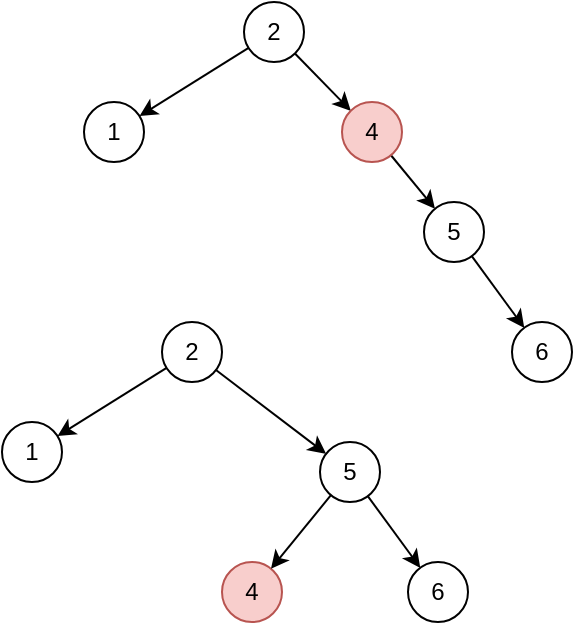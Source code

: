 <mxfile version="20.5.3" type="embed" pages="2"><diagram name="第 1 页" id="vPIv7v9KjqWipbJg1ccF"><mxGraphModel dx="224" dy="273" grid="1" gridSize="10" guides="1" tooltips="1" connect="1" arrows="1" fold="1" page="1" pageScale="1" pageWidth="827" pageHeight="1169" math="0" shadow="0"><root><mxCell id="0"/><mxCell id="1" parent="0"/><mxCell id="HTZZaEhNrZxuNu7yJhxI-6" style="rounded=0;orthogonalLoop=1;jettySize=auto;html=1;" parent="1" source="HTZZaEhNrZxuNu7yJhxI-1" target="HTZZaEhNrZxuNu7yJhxI-5" edge="1"><mxGeometry relative="1" as="geometry"/></mxCell><mxCell id="HTZZaEhNrZxuNu7yJhxI-14" style="rounded=0;orthogonalLoop=1;jettySize=auto;html=1;" parent="1" source="HTZZaEhNrZxuNu7yJhxI-1" target="HTZZaEhNrZxuNu7yJhxI-9" edge="1"><mxGeometry relative="1" as="geometry"/></mxCell><mxCell id="HTZZaEhNrZxuNu7yJhxI-1" value="2" style="ellipse;whiteSpace=wrap;html=1;aspect=fixed;" parent="1" vertex="1"><mxGeometry x="190" y="260" width="30" height="30" as="geometry"/></mxCell><mxCell id="HTZZaEhNrZxuNu7yJhxI-5" value="1" style="ellipse;whiteSpace=wrap;html=1;aspect=fixed;" parent="1" vertex="1"><mxGeometry x="110" y="310" width="30" height="30" as="geometry"/></mxCell><mxCell id="HTZZaEhNrZxuNu7yJhxI-7" value="4" style="ellipse;whiteSpace=wrap;html=1;aspect=fixed;fillColor=#f8cecc;strokeColor=#b85450;" parent="1" vertex="1"><mxGeometry x="220" y="380" width="30" height="30" as="geometry"/></mxCell><mxCell id="HTZZaEhNrZxuNu7yJhxI-12" style="rounded=0;orthogonalLoop=1;jettySize=auto;html=1;" parent="1" source="HTZZaEhNrZxuNu7yJhxI-9" target="HTZZaEhNrZxuNu7yJhxI-11" edge="1"><mxGeometry relative="1" as="geometry"/></mxCell><mxCell id="HTZZaEhNrZxuNu7yJhxI-16" style="rounded=0;orthogonalLoop=1;jettySize=auto;html=1;" parent="1" source="HTZZaEhNrZxuNu7yJhxI-9" target="HTZZaEhNrZxuNu7yJhxI-7" edge="1"><mxGeometry relative="1" as="geometry"/></mxCell><mxCell id="HTZZaEhNrZxuNu7yJhxI-9" value="5" style="ellipse;whiteSpace=wrap;html=1;" parent="1" vertex="1"><mxGeometry x="269" y="320" width="30" height="30" as="geometry"/></mxCell><mxCell id="HTZZaEhNrZxuNu7yJhxI-11" value="6" style="ellipse;whiteSpace=wrap;html=1;aspect=fixed;" parent="1" vertex="1"><mxGeometry x="313" y="380" width="30" height="30" as="geometry"/></mxCell><mxCell id="HTZZaEhNrZxuNu7yJhxI-17" style="rounded=0;orthogonalLoop=1;jettySize=auto;html=1;" parent="1" source="HTZZaEhNrZxuNu7yJhxI-19" target="HTZZaEhNrZxuNu7yJhxI-20" edge="1"><mxGeometry relative="1" as="geometry"/></mxCell><mxCell id="HTZZaEhNrZxuNu7yJhxI-26" style="rounded=0;orthogonalLoop=1;jettySize=auto;html=1;entryX=0;entryY=0;entryDx=0;entryDy=0;" parent="1" source="HTZZaEhNrZxuNu7yJhxI-19" target="HTZZaEhNrZxuNu7yJhxI-21" edge="1"><mxGeometry relative="1" as="geometry"/></mxCell><mxCell id="HTZZaEhNrZxuNu7yJhxI-19" value="2" style="ellipse;whiteSpace=wrap;html=1;aspect=fixed;" parent="1" vertex="1"><mxGeometry x="231" y="100" width="30" height="30" as="geometry"/></mxCell><mxCell id="HTZZaEhNrZxuNu7yJhxI-20" value="1" style="ellipse;whiteSpace=wrap;html=1;aspect=fixed;" parent="1" vertex="1"><mxGeometry x="151" y="150" width="30" height="30" as="geometry"/></mxCell><mxCell id="HTZZaEhNrZxuNu7yJhxI-27" style="rounded=0;orthogonalLoop=1;jettySize=auto;html=1;" parent="1" source="HTZZaEhNrZxuNu7yJhxI-21" target="HTZZaEhNrZxuNu7yJhxI-24" edge="1"><mxGeometry relative="1" as="geometry"/></mxCell><mxCell id="HTZZaEhNrZxuNu7yJhxI-21" value="4" style="ellipse;whiteSpace=wrap;html=1;aspect=fixed;fillColor=#f8cecc;strokeColor=#b85450;" parent="1" vertex="1"><mxGeometry x="280" y="150" width="30" height="30" as="geometry"/></mxCell><mxCell id="HTZZaEhNrZxuNu7yJhxI-22" style="rounded=0;orthogonalLoop=1;jettySize=auto;html=1;" parent="1" source="HTZZaEhNrZxuNu7yJhxI-24" target="HTZZaEhNrZxuNu7yJhxI-25" edge="1"><mxGeometry relative="1" as="geometry"/></mxCell><mxCell id="HTZZaEhNrZxuNu7yJhxI-24" value="5" style="ellipse;whiteSpace=wrap;html=1;" parent="1" vertex="1"><mxGeometry x="321" y="200" width="30" height="30" as="geometry"/></mxCell><mxCell id="HTZZaEhNrZxuNu7yJhxI-25" value="6" style="ellipse;whiteSpace=wrap;html=1;aspect=fixed;" parent="1" vertex="1"><mxGeometry x="365" y="260" width="30" height="30" as="geometry"/></mxCell></root></mxGraphModel></diagram><diagram id="l-y7qTReCH2F2VSjbkRK" name="spring-step-01"><mxGraphModel dx="224" dy="273" grid="1" gridSize="10" guides="1" tooltips="1" connect="1" arrows="1" fold="1" page="1" pageScale="1" pageWidth="827" pageHeight="1169" math="0" shadow="0"><root><mxCell id="0"/><mxCell id="1" parent="0"/><mxCell id="UeLBFXE8KaEtFmJq-XN3-5" value="BeanDefinition&lt;br&gt;" style="swimlane;fontStyle=1;align=center;verticalAlign=top;childLayout=stackLayout;horizontal=1;startSize=26;horizontalStack=0;resizeParent=1;resizeParentMax=0;resizeLast=0;collapsible=1;marginBottom=0;whiteSpace=wrap;html=1;" parent="1" vertex="1"><mxGeometry x="200" y="110" width="160" height="90" as="geometry"/></mxCell><mxCell id="UeLBFXE8KaEtFmJq-XN3-6" value="- bean: Object" style="text;strokeColor=none;fillColor=none;align=left;verticalAlign=top;spacingLeft=4;spacingRight=4;overflow=hidden;rotatable=0;points=[[0,0.5],[1,0.5]];portConstraint=eastwest;whiteSpace=wrap;html=1;" parent="UeLBFXE8KaEtFmJq-XN3-5" vertex="1"><mxGeometry y="26" width="160" height="26" as="geometry"/></mxCell><mxCell id="UeLBFXE8KaEtFmJq-XN3-7" value="" style="line;strokeWidth=1;fillColor=none;align=left;verticalAlign=middle;spacingTop=-1;spacingLeft=3;spacingRight=3;rotatable=0;labelPosition=right;points=[];portConstraint=eastwest;strokeColor=inherit;" parent="UeLBFXE8KaEtFmJq-XN3-5" vertex="1"><mxGeometry y="52" width="160" height="8" as="geometry"/></mxCell><mxCell id="UeLBFXE8KaEtFmJq-XN3-8" value="+ getBean(): Object" style="text;strokeColor=none;fillColor=none;align=left;verticalAlign=top;spacingLeft=4;spacingRight=4;overflow=hidden;rotatable=0;points=[[0,0.5],[1,0.5]];portConstraint=eastwest;whiteSpace=wrap;html=1;" parent="UeLBFXE8KaEtFmJq-XN3-5" vertex="1"><mxGeometry y="60" width="160" height="30" as="geometry"/></mxCell><mxCell id="UeLBFXE8KaEtFmJq-XN3-13" value="BeanFactory" style="swimlane;fontStyle=1;align=center;verticalAlign=top;childLayout=stackLayout;horizontal=1;startSize=26;horizontalStack=0;resizeParent=1;resizeParentMax=0;resizeLast=0;collapsible=1;marginBottom=0;whiteSpace=wrap;html=1;" parent="1" vertex="1"><mxGeometry x="115" y="300" width="330" height="120" as="geometry"/></mxCell><mxCell id="UeLBFXE8KaEtFmJq-XN3-14" value="- beanDefinitionMap: Map&amp;lt;String,BeanDefinition&amp;gt;" style="text;strokeColor=none;fillColor=none;align=left;verticalAlign=top;spacingLeft=4;spacingRight=4;overflow=hidden;rotatable=0;points=[[0,0.5],[1,0.5]];portConstraint=eastwest;whiteSpace=wrap;html=1;" parent="UeLBFXE8KaEtFmJq-XN3-13" vertex="1"><mxGeometry y="26" width="330" height="24" as="geometry"/></mxCell><mxCell id="UeLBFXE8KaEtFmJq-XN3-15" value="" style="line;strokeWidth=1;fillColor=none;align=left;verticalAlign=middle;spacingTop=-1;spacingLeft=3;spacingRight=3;rotatable=0;labelPosition=right;points=[];portConstraint=eastwest;strokeColor=inherit;" parent="UeLBFXE8KaEtFmJq-XN3-13" vertex="1"><mxGeometry y="50" width="330" height="20" as="geometry"/></mxCell><mxCell id="UeLBFXE8KaEtFmJq-XN3-16" value="+ getBean(String):BeanDefinition&lt;br&gt;+ registerBeanDefinition(String name, BeanDefinition)" style="text;strokeColor=none;fillColor=none;align=left;verticalAlign=top;spacingLeft=4;spacingRight=4;overflow=hidden;rotatable=0;points=[[0,0.5],[1,0.5]];portConstraint=eastwest;whiteSpace=wrap;html=1;" parent="UeLBFXE8KaEtFmJq-XN3-13" vertex="1"><mxGeometry y="70" width="330" height="50" as="geometry"/></mxCell><mxCell id="UeLBFXE8KaEtFmJq-XN3-20" value="Use" style="endArrow=open;endSize=12;dashed=1;html=1;rounded=0;exitX=0.5;exitY=0;exitDx=0;exitDy=0;" parent="1" source="UeLBFXE8KaEtFmJq-XN3-13" target="UeLBFXE8KaEtFmJq-XN3-8" edge="1"><mxGeometry width="160" relative="1" as="geometry"><mxPoint x="320" y="260" as="sourcePoint"/><mxPoint x="480" y="260" as="targetPoint"/></mxGeometry></mxCell></root></mxGraphModel></diagram></mxfile>